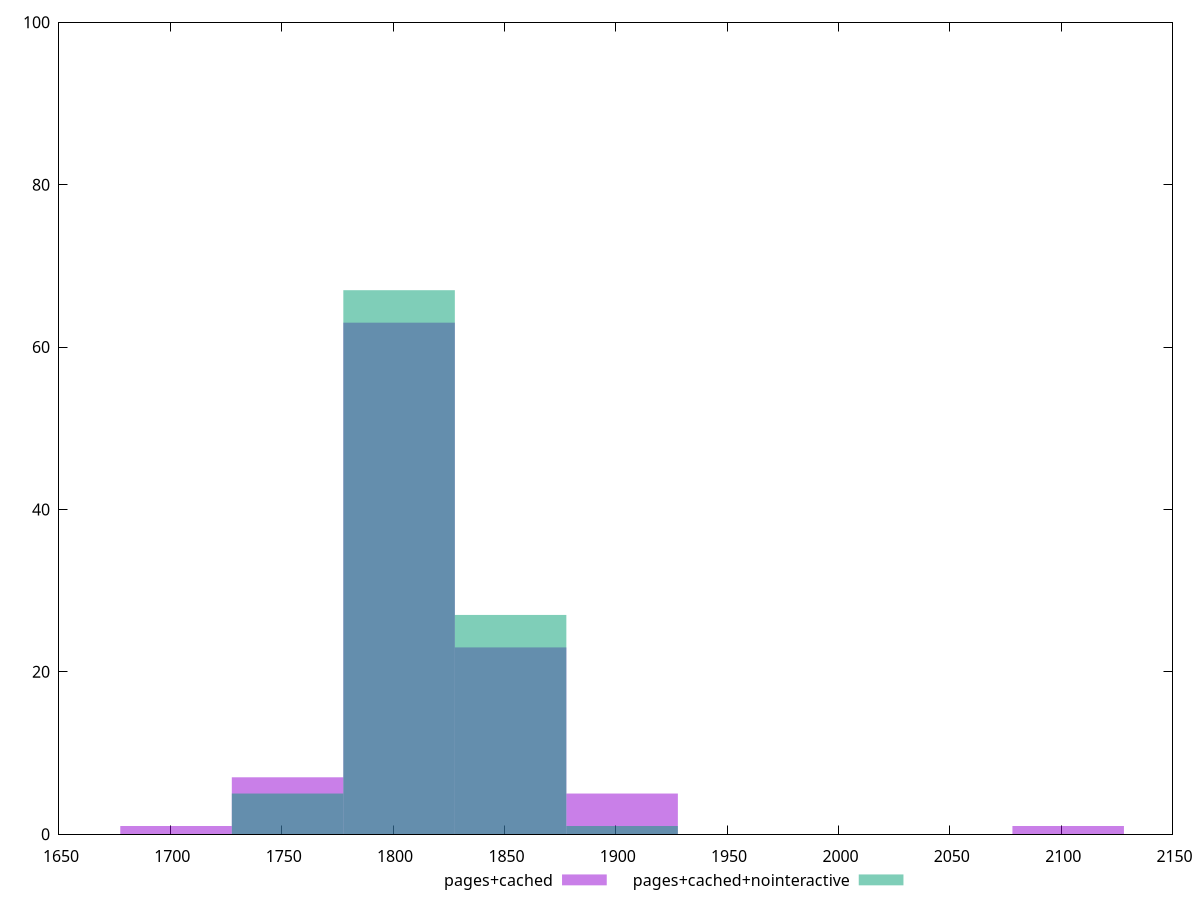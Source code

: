reset
set terminal svg size 640, 500 enhanced background rgb 'white'
set output "report_00007_2020-12-11T15:55:29.892Z/mainthread-work-breakdown/comparison/histogram/2_vs_3.svg"

$pagesCached <<EOF
1702.557215289217 1
2103.1589130043267 1
1802.7076397179944 63
1852.7828519323832 23
1902.858064146772 5
1752.6324275036056 7
EOF

$pagesCachedNointeractive <<EOF
1852.7828519323832 27
1802.7076397179944 67
1902.858064146772 1
1752.6324275036056 5
EOF

set key outside below
set boxwidth 50.075212214388735
set yrange [0:100]
set style fill transparent solid 0.5 noborder

plot \
  $pagesCached title "pages+cached" with boxes, \
  $pagesCachedNointeractive title "pages+cached+nointeractive" with boxes, \


reset